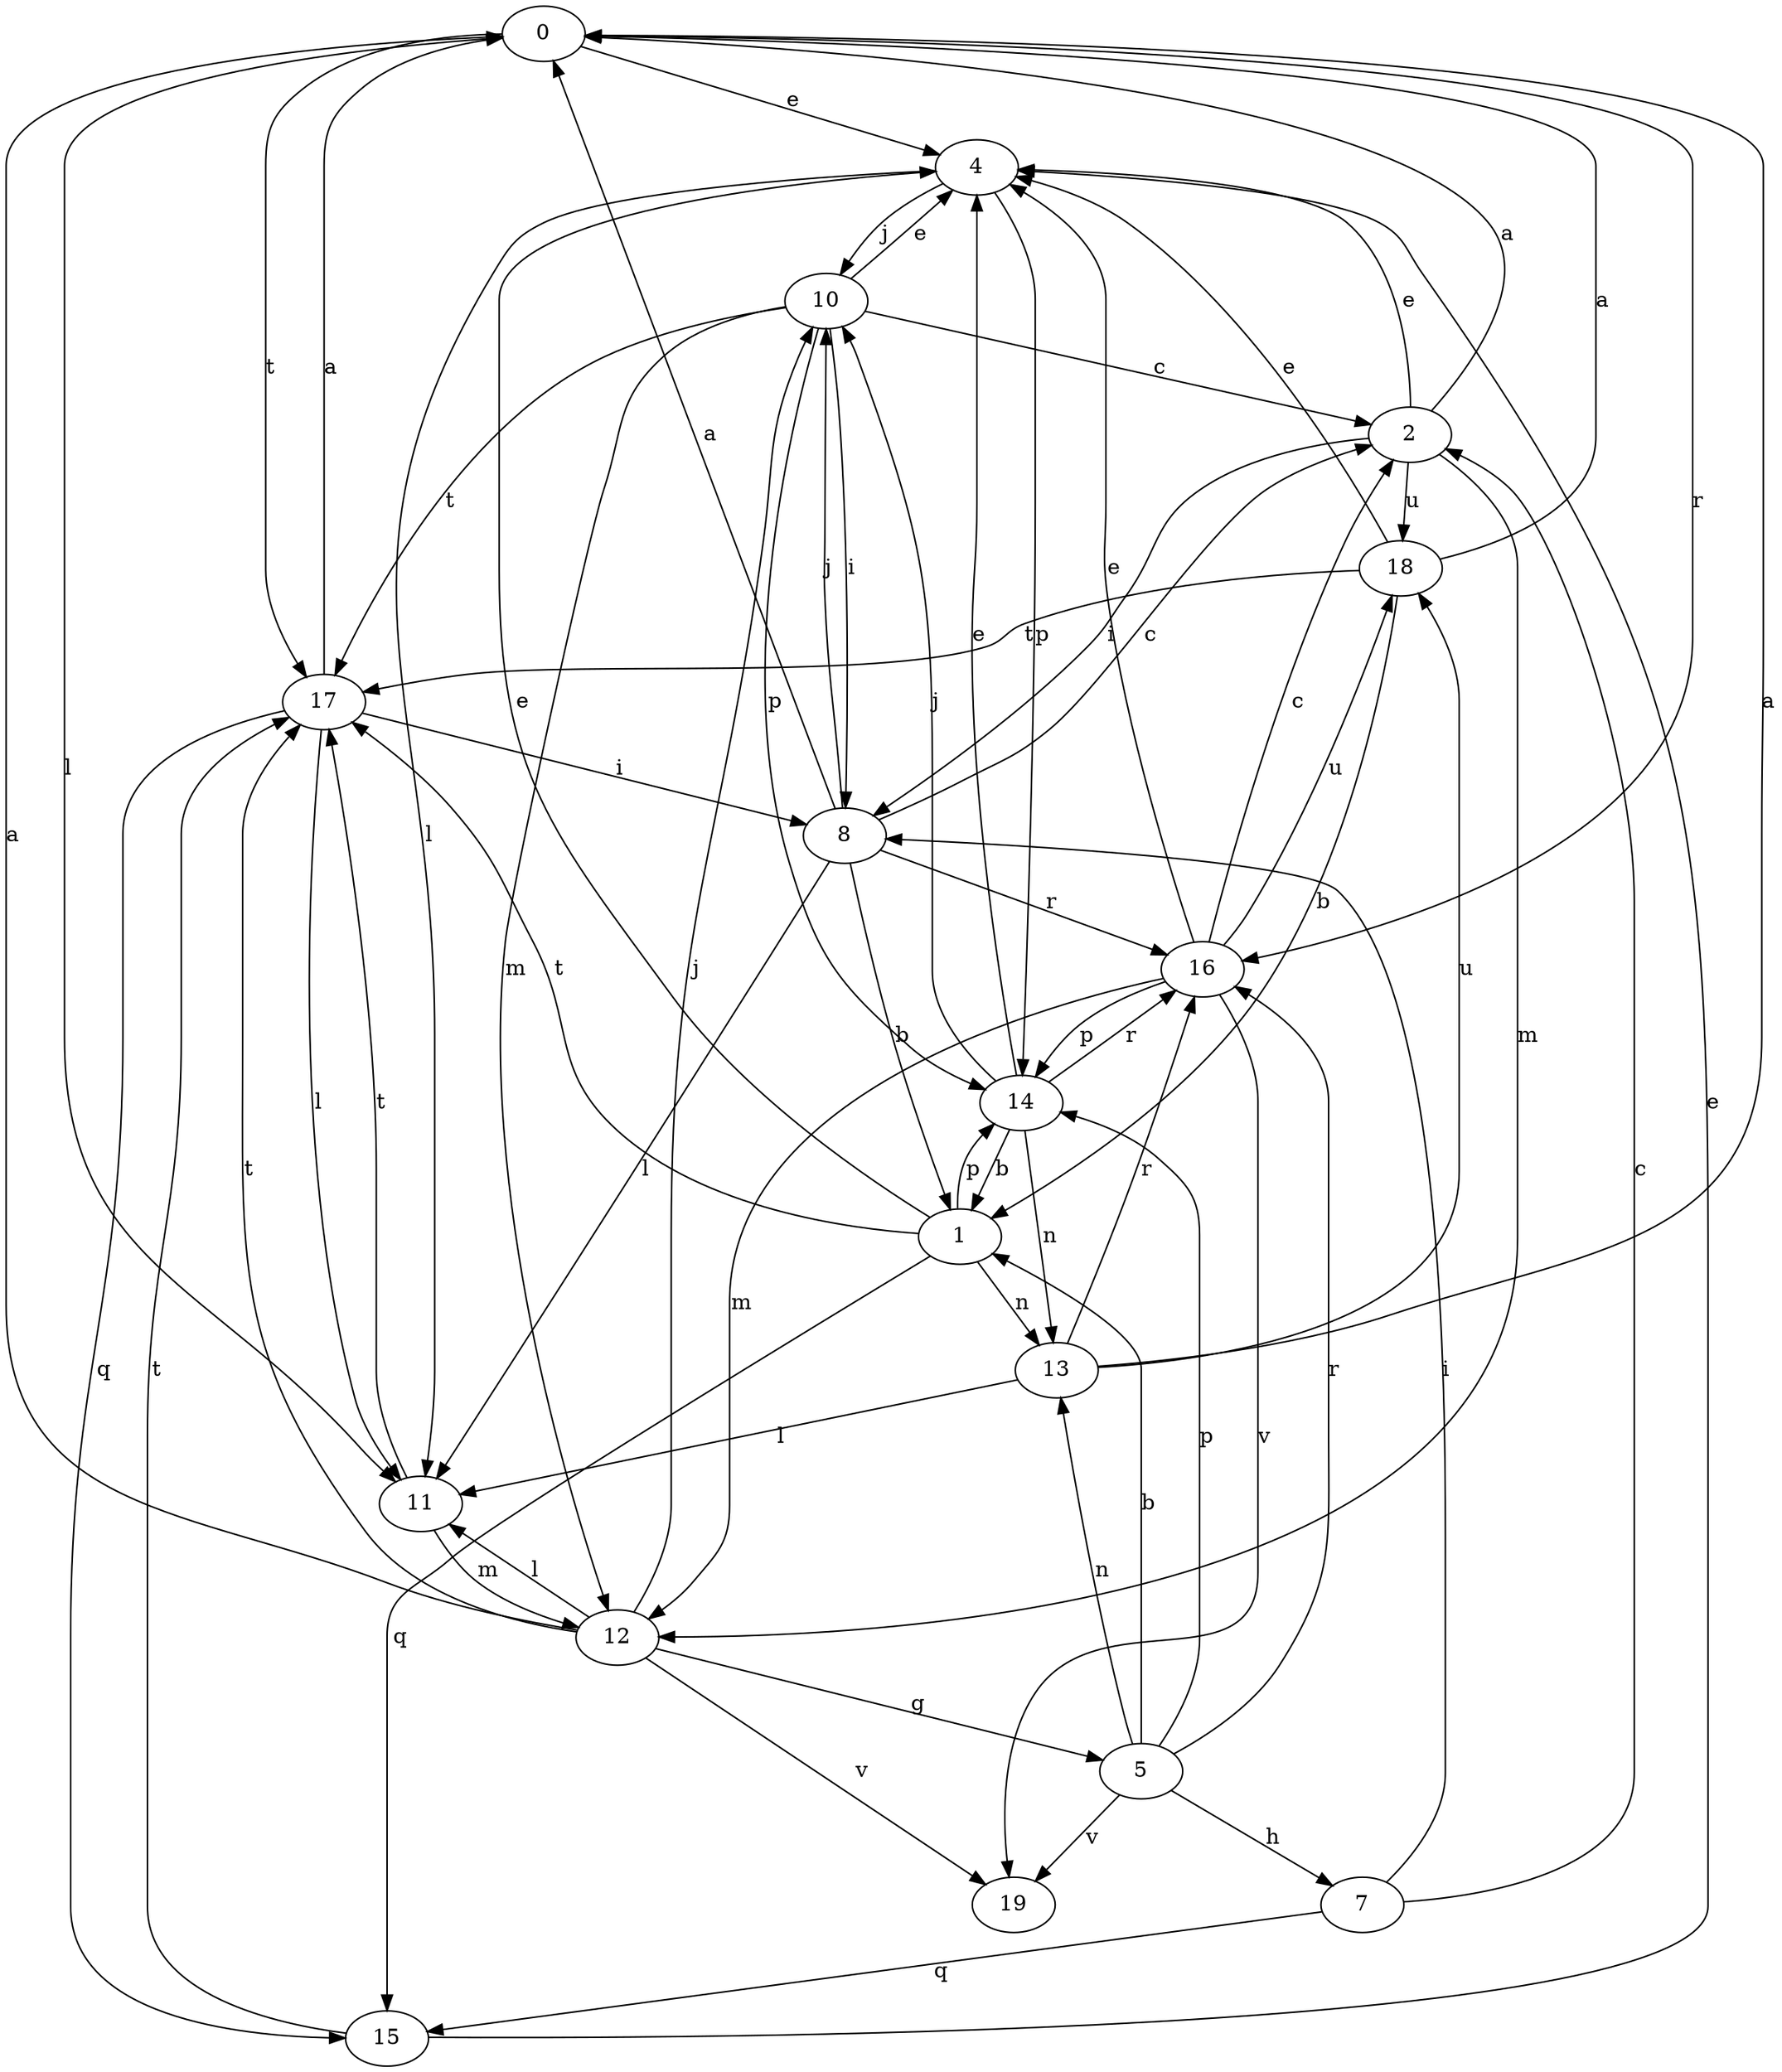 strict digraph  {
0;
1;
2;
4;
5;
7;
8;
10;
11;
12;
13;
14;
15;
16;
17;
18;
19;
0 -> 4  [label=e];
0 -> 11  [label=l];
0 -> 16  [label=r];
0 -> 17  [label=t];
1 -> 4  [label=e];
1 -> 13  [label=n];
1 -> 14  [label=p];
1 -> 15  [label=q];
1 -> 17  [label=t];
2 -> 0  [label=a];
2 -> 4  [label=e];
2 -> 8  [label=i];
2 -> 12  [label=m];
2 -> 18  [label=u];
4 -> 10  [label=j];
4 -> 11  [label=l];
4 -> 14  [label=p];
5 -> 1  [label=b];
5 -> 7  [label=h];
5 -> 13  [label=n];
5 -> 14  [label=p];
5 -> 16  [label=r];
5 -> 19  [label=v];
7 -> 2  [label=c];
7 -> 8  [label=i];
7 -> 15  [label=q];
8 -> 0  [label=a];
8 -> 1  [label=b];
8 -> 2  [label=c];
8 -> 10  [label=j];
8 -> 11  [label=l];
8 -> 16  [label=r];
10 -> 2  [label=c];
10 -> 4  [label=e];
10 -> 8  [label=i];
10 -> 12  [label=m];
10 -> 14  [label=p];
10 -> 17  [label=t];
11 -> 12  [label=m];
11 -> 17  [label=t];
12 -> 0  [label=a];
12 -> 5  [label=g];
12 -> 10  [label=j];
12 -> 11  [label=l];
12 -> 17  [label=t];
12 -> 19  [label=v];
13 -> 0  [label=a];
13 -> 11  [label=l];
13 -> 16  [label=r];
13 -> 18  [label=u];
14 -> 1  [label=b];
14 -> 4  [label=e];
14 -> 10  [label=j];
14 -> 13  [label=n];
14 -> 16  [label=r];
15 -> 4  [label=e];
15 -> 17  [label=t];
16 -> 2  [label=c];
16 -> 4  [label=e];
16 -> 12  [label=m];
16 -> 14  [label=p];
16 -> 18  [label=u];
16 -> 19  [label=v];
17 -> 0  [label=a];
17 -> 8  [label=i];
17 -> 11  [label=l];
17 -> 15  [label=q];
18 -> 0  [label=a];
18 -> 1  [label=b];
18 -> 4  [label=e];
18 -> 17  [label=t];
}
